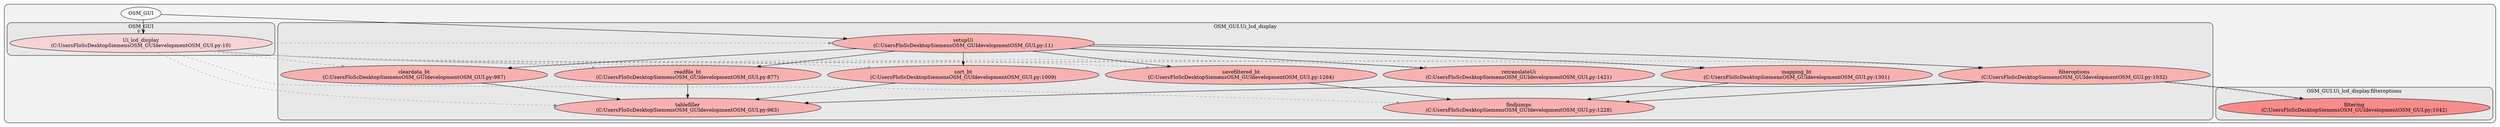 digraph G {
    graph [rankdir=TB, clusterrank="local"];
    subgraph cluster_G {

        graph [style="filled,rounded",fillcolor="#80808018", label=""];
        OSM_GUI [label="OSM_GUI", style="filled", fillcolor="#ffffffb2", fontcolor="#000000", group="0"];
        subgraph cluster_OSM_GUI {

            graph [style="filled,rounded",fillcolor="#80808018", label="OSM_GUI"];
            OSM_GUI__Ui_lcd_display [label="Ui_lcd_display\n(C:\Users\FloSc\Desktop\Siemens\OSM_GUI\development\OSM_GUI.py:10)", style="filled", fillcolor="#feccccb2", fontcolor="#000000", group="0"];
        }
        subgraph cluster_OSM_GUI__Ui_lcd_display {

            graph [style="filled,rounded",fillcolor="#80808018", label="OSM_GUI.Ui_lcd_display"];
            OSM_GUI__Ui_lcd_display__cleardata_bt [label="cleardata_bt\n(C:\Users\FloSc\Desktop\Siemens\OSM_GUI\development\OSM_GUI.py:987)", style="filled", fillcolor="#ff9999b2", fontcolor="#000000", group="0"];
            OSM_GUI__Ui_lcd_display__filteroptions [label="filteroptions\n(C:\Users\FloSc\Desktop\Siemens\OSM_GUI\development\OSM_GUI.py:1032)", style="filled", fillcolor="#ff9999b2", fontcolor="#000000", group="0"];
            OSM_GUI__Ui_lcd_display__findjumps [label="findjumps\n(C:\Users\FloSc\Desktop\Siemens\OSM_GUI\development\OSM_GUI.py:1228)", style="filled", fillcolor="#ff9999b2", fontcolor="#000000", group="0"];
            OSM_GUI__Ui_lcd_display__mapping_bt [label="mapping_bt\n(C:\Users\FloSc\Desktop\Siemens\OSM_GUI\development\OSM_GUI.py:1301)", style="filled", fillcolor="#ff9999b2", fontcolor="#000000", group="0"];
            OSM_GUI__Ui_lcd_display__readfile_bt [label="readfile_bt\n(C:\Users\FloSc\Desktop\Siemens\OSM_GUI\development\OSM_GUI.py:877)", style="filled", fillcolor="#ff9999b2", fontcolor="#000000", group="0"];
            OSM_GUI__Ui_lcd_display__retranslateUi [label="retranslateUi\n(C:\Users\FloSc\Desktop\Siemens\OSM_GUI\development\OSM_GUI.py:1421)", style="filled", fillcolor="#ff9999b2", fontcolor="#000000", group="0"];
            OSM_GUI__Ui_lcd_display__savefiltered_bt [label="savefiltered_bt\n(C:\Users\FloSc\Desktop\Siemens\OSM_GUI\development\OSM_GUI.py:1264)", style="filled", fillcolor="#ff9999b2", fontcolor="#000000", group="0"];
            OSM_GUI__Ui_lcd_display__setupUi [label="setupUi\n(C:\Users\FloSc\Desktop\Siemens\OSM_GUI\development\OSM_GUI.py:11)", style="filled", fillcolor="#ff9999b2", fontcolor="#000000", group="0"];
            OSM_GUI__Ui_lcd_display__sort_bt [label="sort_bt\n(C:\Users\FloSc\Desktop\Siemens\OSM_GUI\development\OSM_GUI.py:1009)", style="filled", fillcolor="#ff9999b2", fontcolor="#000000", group="0"];
            OSM_GUI__Ui_lcd_display__tablefiller [label="tablefiller\n(C:\Users\FloSc\Desktop\Siemens\OSM_GUI\development\OSM_GUI.py:963)", style="filled", fillcolor="#ff9999b2", fontcolor="#000000", group="0"];
        }
        subgraph cluster_OSM_GUI__Ui_lcd_display__filteroptions {

            graph [style="filled,rounded",fillcolor="#80808018", label="OSM_GUI.Ui_lcd_display.filteroptions"];
            OSM_GUI__Ui_lcd_display__filteroptions__filtering [label="filtering\n(C:\Users\FloSc\Desktop\Siemens\OSM_GUI\development\OSM_GUI.py:1042)", style="filled", fillcolor="#ff6565b2", fontcolor="#000000", group="0"];
        }
    }
        OSM_GUI -> OSM_GUI__Ui_lcd_display [style="dashed", color="#838b8b"];
        OSM_GUI__Ui_lcd_display -> OSM_GUI__Ui_lcd_display__setupUi [style="dashed", color="#838b8b"];
        OSM_GUI__Ui_lcd_display -> OSM_GUI__Ui_lcd_display__mapping_bt [style="dashed", color="#838b8b"];
        OSM_GUI__Ui_lcd_display -> OSM_GUI__Ui_lcd_display__readfile_bt [style="dashed", color="#838b8b"];
        OSM_GUI__Ui_lcd_display -> OSM_GUI__Ui_lcd_display__cleardata_bt [style="dashed", color="#838b8b"];
        OSM_GUI__Ui_lcd_display -> OSM_GUI__Ui_lcd_display__findjumps [style="dashed", color="#838b8b"];
        OSM_GUI__Ui_lcd_display -> OSM_GUI__Ui_lcd_display__sort_bt [style="dashed", color="#838b8b"];
        OSM_GUI__Ui_lcd_display -> OSM_GUI__Ui_lcd_display__tablefiller [style="dashed", color="#838b8b"];
        OSM_GUI__Ui_lcd_display -> OSM_GUI__Ui_lcd_display__filteroptions [style="dashed", color="#838b8b"];
        OSM_GUI__Ui_lcd_display -> OSM_GUI__Ui_lcd_display__savefiltered_bt [style="dashed", color="#838b8b"];
        OSM_GUI__Ui_lcd_display -> OSM_GUI__Ui_lcd_display__retranslateUi [style="dashed", color="#838b8b"];
        OSM_GUI__Ui_lcd_display__filteroptions -> OSM_GUI__Ui_lcd_display__filteroptions__filtering [style="dashed", color="#838b8b"];
        OSM_GUI -> OSM_GUI__Ui_lcd_display [style="solid", color="#000000"];
        OSM_GUI -> OSM_GUI__Ui_lcd_display__setupUi [style="solid", color="#000000"];
        OSM_GUI__Ui_lcd_display__setupUi -> OSM_GUI__Ui_lcd_display__retranslateUi [style="solid", color="#000000"];
        OSM_GUI__Ui_lcd_display__setupUi -> OSM_GUI__Ui_lcd_display__mapping_bt [style="solid", color="#000000"];
        OSM_GUI__Ui_lcd_display__setupUi -> OSM_GUI__Ui_lcd_display__readfile_bt [style="solid", color="#000000"];
        OSM_GUI__Ui_lcd_display__setupUi -> OSM_GUI__Ui_lcd_display__cleardata_bt [style="solid", color="#000000"];
        OSM_GUI__Ui_lcd_display__setupUi -> OSM_GUI__Ui_lcd_display__sort_bt [style="solid", color="#000000"];
        OSM_GUI__Ui_lcd_display__setupUi -> OSM_GUI__Ui_lcd_display__filteroptions [style="solid", color="#000000"];
        OSM_GUI__Ui_lcd_display__setupUi -> OSM_GUI__Ui_lcd_display__savefiltered_bt [style="solid", color="#000000"];
        OSM_GUI__Ui_lcd_display__readfile_bt -> OSM_GUI__Ui_lcd_display__tablefiller [style="solid", color="#000000"];
        OSM_GUI__Ui_lcd_display__cleardata_bt -> OSM_GUI__Ui_lcd_display__tablefiller [style="solid", color="#000000"];
        OSM_GUI__Ui_lcd_display__sort_bt -> OSM_GUI__Ui_lcd_display__tablefiller [style="solid", color="#000000"];
        OSM_GUI__Ui_lcd_display__filteroptions -> OSM_GUI__Ui_lcd_display__filteroptions__filtering [style="solid", color="#000000"];
        OSM_GUI__Ui_lcd_display__filteroptions -> OSM_GUI__Ui_lcd_display__findjumps [style="solid", color="#000000"];
        OSM_GUI__Ui_lcd_display__filteroptions -> OSM_GUI__Ui_lcd_display__tablefiller [style="solid", color="#000000"];
        OSM_GUI__Ui_lcd_display__savefiltered_bt -> OSM_GUI__Ui_lcd_display__findjumps [style="solid", color="#000000"];
        OSM_GUI__Ui_lcd_display__mapping_bt -> OSM_GUI__Ui_lcd_display__findjumps [style="solid", color="#000000"];
    }
